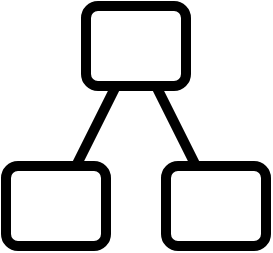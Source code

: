 <mxfile version="20.8.23" type="github">
  <diagram name="Page-1" id="W3psrjDupisM0Np9-XPx">
    <mxGraphModel dx="1027" dy="928" grid="1" gridSize="10" guides="1" tooltips="1" connect="1" arrows="1" fold="1" page="1" pageScale="1" pageWidth="827" pageHeight="1169" math="0" shadow="0">
      <root>
        <mxCell id="0" />
        <mxCell id="1" parent="0" />
        <mxCell id="mvkIkURgI0xtHV40OMwn-2" value="" style="rounded=1;whiteSpace=wrap;html=1;strokeWidth=5;" vertex="1" parent="1">
          <mxGeometry x="240" y="200" width="50" height="40" as="geometry" />
        </mxCell>
        <mxCell id="mvkIkURgI0xtHV40OMwn-5" style="rounded=0;orthogonalLoop=1;jettySize=auto;html=1;endArrow=none;endFill=0;strokeWidth=5;" edge="1" parent="1" source="mvkIkURgI0xtHV40OMwn-3" target="mvkIkURgI0xtHV40OMwn-2">
          <mxGeometry relative="1" as="geometry" />
        </mxCell>
        <mxCell id="mvkIkURgI0xtHV40OMwn-3" value="" style="rounded=1;whiteSpace=wrap;html=1;strokeWidth=5;" vertex="1" parent="1">
          <mxGeometry x="200" y="280" width="50" height="40" as="geometry" />
        </mxCell>
        <mxCell id="mvkIkURgI0xtHV40OMwn-4" value="" style="rounded=1;whiteSpace=wrap;html=1;strokeWidth=5;" vertex="1" parent="1">
          <mxGeometry x="280" y="280" width="50" height="40" as="geometry" />
        </mxCell>
        <mxCell id="mvkIkURgI0xtHV40OMwn-6" style="rounded=0;orthogonalLoop=1;jettySize=auto;html=1;endArrow=none;endFill=0;strokeWidth=5;" edge="1" parent="1" source="mvkIkURgI0xtHV40OMwn-4" target="mvkIkURgI0xtHV40OMwn-2">
          <mxGeometry relative="1" as="geometry">
            <mxPoint x="245" y="290" as="sourcePoint" />
            <mxPoint x="265" y="250" as="targetPoint" />
          </mxGeometry>
        </mxCell>
      </root>
    </mxGraphModel>
  </diagram>
</mxfile>

